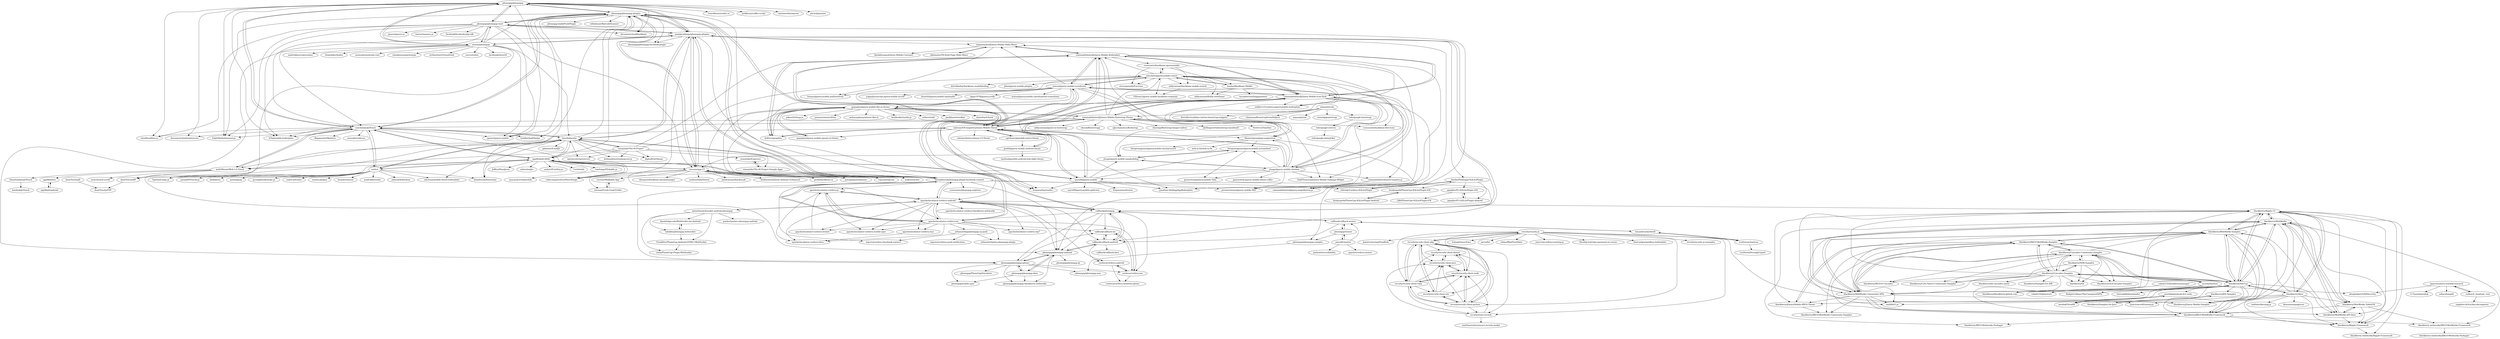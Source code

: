 digraph G {
"phonegap/phonegap" -> "phonegap/phonegap-plugins"
"phonegap/phonegap" -> "phonegap/phonegap-start"
"phonegap/phonegap" -> "jquery/jquery-mobile" ["e"=1]
"phonegap/phonegap" -> "documentcloud/backbone" ["e"=1]
"phonegap/phonegap" -> "documentcloud/underscore" ["e"=1]
"phonegap/phonegap" -> "purplecabbage/phonegap-plugins"
"phonegap/phonegap" -> "cloudhead/less.js" ["e"=1]
"phonegap/phonegap" -> "senchalabs/jQTouch"
"phonegap/phonegap" -> "sintaxi/phonegap"
"phonegap/phonegap" -> "LearnBoost/socket.io" ["e"=1]
"phonegap/phonegap" -> "jashkenas/coffee-script" ["e"=1]
"phonegap/phonegap" -> "EightMedia/hammer.js" ["e"=1]
"phonegap/phonegap" -> "visionmedia/express" ["e"=1]
"phonegap/phonegap" -> "pivotal/jasmine" ["e"=1]
"phonegap/phonegap" -> "h5bp/mobile-boilerplate" ["e"=1]
"mwaylabs/The-M-Project" -> "mwaylabs/Espresso"
"mwaylabs/The-M-Project" -> "mwaylabs/The-M-Project-Sample-Apps"
"mwaylabs/The-M-Project" -> "davebalmer/jo"
"mwaylabs/The-M-Project" -> "commadelimited/jQuery-Mobile-Boilerplate"
"mwaylabs/The-M-Project" -> "azicchetti/jquerymobile-router"
"mwaylabs/The-M-Project" -> "sproutcore/sproutcore" ["e"=1]
"mwaylabs/The-M-Project" -> "webmademovies/popcorn-js" ["e"=1]
"mwaylabs/The-M-Project" -> "digitalfruit/limejs" ["e"=1]
"mwaylabs/The-M-Project" -> "appMobi/jQ.Mobi"
"mwaylabs/The-M-Project" -> "web20boom/Web-2.0-Touch"
"mwaylabs/The-M-Project-Sample-Apps" -> "mwaylabs/Espresso"
"blackberry/NDK-Samples" -> "blackberry/Cascades-Community-Samples"
"blackberry/NDK-Samples" -> "blackberry/Cascades-Samples"
"blackberry/NDK-Samples" -> "blackberry/Core-Native-Community-Samples"
"blackberry/NDK-Samples" -> "blackberry/Qt"
"blackberry/NDK-Samples" -> "blackberry/Qt2Cascades-Samples"
"phonegap/phonegap-start" -> "phonegap/phonegap"
"phonegap/phonegap-start" -> "phonegap/phonegap-plugins"
"phonegap/phonegap-start" -> "purplecabbage/phonegap-plugins"
"phonegap/phonegap-start" -> "sintaxi/phonegap"
"phonegap/phonegap-start" -> "jquery/jquery-mobile" ["e"=1]
"phonegap/phonegap-start" -> "phonegap/phonegap-samples"
"phonegap/phonegap-start" -> "documentcloud/backbone" ["e"=1]
"phonegap/phonegap-start" -> "triceam/app-UI"
"phonegap/phonegap-start" -> "jquery/jquery-ui" ["e"=1]
"phonegap/phonegap-start" -> "h5bp/mobile-boilerplate" ["e"=1]
"phonegap/phonegap-start" -> "cloudhead/less.js" ["e"=1]
"phonegap/phonegap-start" -> "senchalabs/jQTouch"
"phonegap/phonegap-start" -> "EightMedia/hammer.js" ["e"=1]
"phonegap/phonegap-start" -> "bartaz/impress.js" ["e"=1]
"phonegap/phonegap-start" -> "facebook/facebook-php-sdk" ["e"=1]
"appMobi/jQ.Mobi" -> "xui/xui"
"appMobi/jQ.Mobi" -> "TapQuo/Lungo.js" ["e"=1]
"appMobi/jQ.Mobi" -> "davebalmer/jo"
"appMobi/jQ.Mobi" -> "senchalabs/jQTouch"
"appMobi/jQ.Mobi" -> "callback/phonegap"
"appMobi/jQ.Mobi" -> "davejohnson/phonegap-plugin-facebook-connect"
"appMobi/jQ.Mobi" -> "phonegap/phonegap-plugins"
"appMobi/jQ.Mobi" -> "Coreh/nide" ["e"=1]
"appMobi/jQ.Mobi" -> "codecomputerlove/PhotoSwipe" ["e"=1]
"appMobi/jQ.Mobi" -> "JeffreyZhao/jscex" ["e"=1]
"appMobi/jQ.Mobi" -> "triceam/app-UI"
"appMobi/jQ.Mobi" -> "web20boom/Web-2.0-Touch"
"appMobi/jQ.Mobi" -> "yahoo/mojito" ["e"=1]
"appMobi/jQ.Mobi" -> "andyet/ICanHaz.js" ["e"=1]
"appMobi/jQ.Mobi" -> "tomlongo/Flickable.js"
"azicchetti/jquerymobile-router" -> "ccoenraets/backbone-jquerymobile"
"azicchetti/jquerymobile-router" -> "jblas/jquery-mobile-plugins"
"azicchetti/jquerymobile-router" -> "bnolan/Backbone-Mobile"
"azicchetti/jquerymobile-router" -> "commadelimited/jQuery-Mobile-Icon-Pack"
"azicchetti/jquerymobile-router" -> "sebbie1o1/cordova-jquerymobile-boilerplate"
"azicchetti/jquerymobile-router" -> "ToddThomson/jQuery-Mobile-Subpage-Widget"
"azicchetti/jquerymobile-router" -> "addyosmani/backbone-mobile-search"
"azicchetti/jquerymobile-router" -> "filamentgroup/jqm-pagination"
"azicchetti/jquerymobile-router" -> "derickbailey/backbone.modelbinding" ["e"=1]
"azicchetti/jquerymobile-router" -> "frequent/bartender"
"azicchetti/jquerymobile-router" -> "addyosmani/flickly-wireframe"
"azicchetti/jquerymobile-router" -> "Filirom1/jquery-mobile-backbone-requirejs"
"azicchetti/jquerymobile-router" -> "watusi/jquery-mobile-iscrollview"
"azicchetti/jquerymobile-router" -> "commadelimited/jQuery-Mobile-Boilerplate"
"azicchetti/jquerymobile-router" -> "stevenpsmith/Exercise"
"ccoenraets/backbone-jquerymobile" -> "azicchetti/jquerymobile-router"
"ccoenraets/backbone-jquerymobile" -> "bnolan/Backbone-Mobile"
"ccoenraets/backbone-jquerymobile" -> "ccoenraets/backbone-directory" ["e"=1]
"ccoenraets/backbone-jquerymobile" -> "addyosmani/backbone-mobile-search"
"ccoenraets/backbone-jquerymobile" -> "stevenpsmith/Exercise"
"blackberry/WebWorks" -> "blackberry/WebWorks-TabletOS"
"blackberry/WebWorks" -> "blackberry/WebWorks-API-Docs"
"blackberry/WebWorks" -> "blackberry/WebWorks-Samples"
"blackberry/WebWorks" -> "blackberry/BB10-WebWorks-Framework"
"blackberry/WebWorks" -> "blackberry/Ripple-Framework"
"blackberry/WebWorks" -> "blackberry/Ripple-UI"
"blackberry/WebWorks" -> "blackberry-webworks/BB10-WebWorks-Framework"
"blackberry/WebWorks" -> "blackberry/bbUI.js"
"blackberry/WebWorks" -> "blackberry/WebWorks-Community-APIs"
"blackberry/WebWorks" -> "blackberry/BB10-Webworks-Packager"
"blackberry/WebWorks" -> "tneil/bbUI.js"
"xsacha/Sachesi" -> "mordak/playbook-dev-tools"
"xsacha/Sachesi" -> "thurask/bbdownloader"
"xsacha/Sachesi" -> "blackberry/Cascades-Samples"
"xsacha/Sachesi" -> "blackberry/Cascades-Community-Samples"
"xsacha/Sachesi" -> "mordak/Term48"
"xsacha/Sachesi" -> "RodgerLeblanc/TheUnexposedAPIs"
"xsacha/Sachesi" -> "cobalt232/playstore"
"xsacha/Sachesi" -> "alexplaskett/QNXSecurity"
"callback/phonegap" -> "callback/callback-android"
"callback/phonegap" -> "callback/callback-ios"
"callback/phonegap" -> "callback/callback-weinre"
"callback/phonegap" -> "apache/incubator-cordova-android"
"callback/phonegap" -> "phonegap/phonegap-android"
"callback/phonegap" -> "cordova/cordova-ios"
"callback/phonegap" -> "appMobi/jQ.Mobi"
"callback/phonegap" -> "phonegap/phonegap-iphone"
"callback/phonegap" -> "apache/incubator-cordova-ios"
"callback/phonegap" -> "purplecabbage/phonegap-plugins"
"anismiles/websocket-android-phonegap" -> "FreakDev/PhoneGap-Android-HTML5-WebSocket"
"anismiles/websocket-android-phonegap" -> "remy/PhoneGap-Plugin-WebSocket"
"anismiles/websocket-android-phonegap" -> "mkuklis/phonegap-websocket"
"anismiles/websocket-android-phonegap" -> "pusher/pusher-phonegap-android"
"anismiles/websocket-android-phonegap" -> "apache/incubator-cordova-android"
"anismiles/websocket-android-phonegap" -> "knowledgecode/WebSocket-for-Android"
"apache/incubator-cordova-android" -> "apache/incubator-cordova-ios"
"apache/incubator-cordova-android" -> "apache/incubator-cordova-js"
"apache/incubator-cordova-android" -> "apache/incubator-cordova-docs"
"apache/incubator-cordova-android" -> "apache/incubator-cordova-wp7"
"apache/incubator-cordova-android" -> "callback/callback-android"
"apache/incubator-cordova-android" -> "apache/incubator-cordova-mobile-spec"
"apache/incubator-cordova-android" -> "callback/phonegap"
"apache/incubator-cordova-android" -> "cordova/cordova-android"
"apache/incubator-cordova-android" -> "davejohnson/phonegap-plugin-facebook-connect"
"apache/incubator-cordova-android" -> "apache/incubator-cordova-mac"
"apache/incubator-cordova-android" -> "phonegap/phonegap-android"
"apache/incubator-cordova-android" -> "apache/incubator-cordova-weinre"
"apache/incubator-cordova-android" -> "apache/incubator-cordova-blackberry-webworks"
"apache/incubator-cordova-android" -> "anismiles/websocket-android-phonegap"
"apache/incubator-cordova-android" -> "blackberry/Ripple-UI"
"blackberry/Ripple-UI" -> "blackberry/Ripple-Framework"
"blackberry/Ripple-UI" -> "blackberry/WebWorks"
"blackberry/Ripple-UI" -> "blackberry/BB10-WebWorks-Framework"
"blackberry/Ripple-UI" -> "blackberry/WebWorks-Samples"
"blackberry/Ripple-UI" -> "blackberry/bbUI.js"
"blackberry/Ripple-UI" -> "blackberry/WebWorks-API-Docs"
"blackberry/Ripple-UI" -> "blackberry/WebWorks-TabletOS"
"blackberry/Ripple-UI" -> "blackberry/Alice"
"blackberry/Ripple-UI" -> "blackberry-webworks/Ripple-Framework"
"blackberry/Ripple-UI" -> "blackberry/blackberry.github.com"
"blackberry/Ripple-UI" -> "blackberry/WebWorks-Community-APIs"
"blackberry/Ripple-UI" -> "blackberry/jQueryMobile-BB10-Theme"
"ea/bosch_headunit_root" -> "sapphire-bt/lcn2kai-decompress"
"ea/bosch_headunit_root" -> "sgayou/subaru-starlink-research"
"phonegap/phonegap-iphone" -> "phonegap/phonegap-android"
"phonegap/phonegap-iphone" -> "phonegap/phonegap-blackberry-webworks"
"phonegap/phonegap-iphone" -> "phonegap/phonegap-docs"
"phonegap/phonegap-iphone" -> "phonegap/mobile-spec"
"phonegap/phonegap-iphone" -> "phonegap/phonegap-mac"
"phonegap/phonegap-iphone" -> "cordova/cordova-ios"
"phonegap/phonegap-iphone" -> "callback/callback-ios"
"phonegap/phonegap-iphone" -> "phonegap/PhoneGapSimulator"
"phonegap/phonegap-plugins" -> "phonegap/phonegap"
"phonegap/phonegap-plugins" -> "purplecabbage/phonegap-plugins"
"phonegap/phonegap-plugins" -> "phonegap/phonegap-start"
"phonegap/phonegap-plugins" -> "davejohnson/phonegap-plugin-facebook-connect"
"phonegap/phonegap-plugins" -> "jquery/jquery-mobile" ["e"=1]
"phonegap/phonegap-plugins" -> "triceam/app-UI"
"phonegap/phonegap-plugins" -> "EightMedia/hammer.js" ["e"=1]
"phonegap/phonegap-plugins" -> "brianleroux/lawnchair" ["e"=1]
"phonegap/phonegap-plugins" -> "senchalabs/jQTouch"
"phonegap/phonegap-plugins" -> "bradbirdsall/Swipe" ["e"=1]
"phonegap/phonegap-plugins" -> "phonegap-build/PushPlugin" ["e"=1]
"phonegap/phonegap-plugins" -> "documentcloud/backbone" ["e"=1]
"phonegap/phonegap-plugins" -> "apache/incubator-cordova-ios"
"phonegap/phonegap-plugins" -> "phonegap/phonegap-facebook-plugin" ["e"=1]
"phonegap/phonegap-plugins" -> "wildabeast/BarcodeScanner" ["e"=1]
"sgayou/subaru-starlink-research" -> "ea/bosch_headunit_root"
"sgayou/subaru-starlink-research" -> "G-Two/subarulink"
"sgayou/subaru-starlink-research" -> "alexplaskett/QNXSecurity"
"sgayou/subaru-starlink-research" -> "askac/dumpifs"
"sintaxi/phonegap" -> "phonegap/phonegap-start"
"sintaxi/phonegap" -> "madrobby/scriptaculous" ["e"=1]
"sintaxi/phonegap" -> "phonegap/phonegap"
"sintaxi/phonegap" -> "purplecabbage/phonegap-plugins"
"sintaxi/phonegap" -> "rhomobile/rhodes" ["e"=1]
"sintaxi/phonegap" -> "senchalabs/jQTouch"
"sintaxi/phonegap" -> "mootools/mootools-core" ["e"=1]
"sintaxi/phonegap" -> "sstephenson/prototype" ["e"=1]
"sintaxi/phonegap" -> "davebalmer/jo"
"sintaxi/phonegap" -> "cyrilmottier/GreenDroid" ["e"=1]
"sintaxi/phonegap" -> "phonegap/phonegap-plugins"
"sintaxi/phonegap" -> "jquery/jquery-mobile" ["e"=1]
"sintaxi/phonegap" -> "phonegap/phonegap-android"
"sintaxi/phonegap" -> "sorccu/cufon" ["e"=1]
"sintaxi/phonegap" -> "facebook/three20" ["e"=1]
"commadelimited/jQuery-Mobile-Icon-Pack" -> "commadelimited/jQuery-Mobile-Boilerplate"
"commadelimited/jQuery-Mobile-Icon-Pack" -> "commadelimited/jQuery-Mobile-Bootstrap-Theme"
"commadelimited/jQuery-Mobile-Icon-Pack" -> "watusi/jquery-mobile-iscrollview"
"commadelimited/jQuery-Mobile-Icon-Pack" -> "azicchetti/jquerymobile-router"
"commadelimited/jQuery-Mobile-Icon-Pack" -> "frequent/bartender"
"commadelimited/jQuery-Mobile-Icon-Pack" -> "jtsage/jquery-mobile-datebox"
"commadelimited/jQuery-Mobile-Icon-Pack" -> "taitems/iOS-Inspired-jQuery-Mobile-Theme"
"commadelimited/jQuery-Mobile-Icon-Pack" -> "commadelimited/jquery.swipeButton.js"
"commadelimited/jQuery-Mobile-Icon-Pack" -> "tegansnyder/JQuery-Mobile-Slide-Menu"
"commadelimited/jQuery-Mobile-Icon-Pack" -> "commadelimited/autoComplete.js"
"commadelimited/jQuery-Mobile-Icon-Pack" -> "asyraf9/jquery-mobile"
"commadelimited/jQuery-Mobile-Icon-Pack" -> "filamentgroup/jqm-pagination"
"commadelimited/jQuery-Mobile-Icon-Pack" -> "jonathan-fielding/AppBoilerplate"
"commadelimited/jQuery-Mobile-Icon-Pack" -> "ququplay/jquery-mobile-flat-ui-theme"
"commadelimited/jQuery-Mobile-Icon-Pack" -> "sebbie1o1/cordova-jquerymobile-boilerplate"
"davejohnson/phonegap-plugin-facebook-connect" -> "purplecabbage/phonegap-plugins"
"davejohnson/phonegap-plugin-facebook-connect" -> "phonegap/phonegap-plugins"
"davejohnson/phonegap-plugin-facebook-connect" -> "mgcrea/cordova-facebook-connect"
"davejohnson/phonegap-plugin-facebook-connect" -> "apache/incubator-cordova-ios"
"davejohnson/phonegap-plugin-facebook-connect" -> "apache/incubator-cordova-android"
"davejohnson/phonegap-plugin-facebook-connect" -> "chbrody/Cordova-SQLitePlugin"
"davejohnson/phonegap-plugin-facebook-connect" -> "davebalmer/jo"
"davejohnson/phonegap-plugin-facebook-connect" -> "appMobi/jQ.Mobi"
"davejohnson/phonegap-plugin-facebook-connect" -> "phonegap/phonegap-iphone"
"davejohnson/phonegap-plugin-facebook-connect" -> "callback/callback-android"
"davejohnson/phonegap-plugin-facebook-connect" -> "phonegap/phonegap"
"davejohnson/phonegap-plugin-facebook-connect" -> "triceam/app-UI"
"davejohnson/phonegap-plugin-facebook-connect" -> "apache/incubator-cordova-js"
"davejohnson/phonegap-plugin-facebook-connect" -> "ccoenraets/phonegap-explorer"
"davejohnson/phonegap-plugin-facebook-connect" -> "phonegap/phonegap-android"
"davibe/Phonegap-SQLitePlugin" -> "chbrody/Cordova-SQLitePlugin"
"davibe/Phonegap-SQLitePlugin" -> "pgsqlite/PG-SQLitePlugin-iOS"
"davibe/Phonegap-SQLitePlugin" -> "brodyspark/PhoneGap-SQLitePlugin-iOS"
"davibe/Phonegap-SQLitePlugin" -> "pgsqlite/PG-SQLitePlugin-Android"
"knowledgecode/WebSocket-for-Android" -> "mkuklis/phonegap-websocket"
"mkuklis/phonegap-websocket" -> "knowledgecode/WebSocket-for-Android"
"mkuklis/phonegap-websocket" -> "FreakDev/PhoneGap-Android-HTML5-WebSocket"
"blackberry/BB10-WebWorks-Samples" -> "blackberry/bbUI.js"
"blackberry/BB10-WebWorks-Samples" -> "blackberry/jQueryMobile-BB10-Theme"
"blackberry/BB10-WebWorks-Samples" -> "blackberry/WebWorks-Samples"
"blackberry/BB10-WebWorks-Samples" -> "blackberry/BB10-WebWorks-Community-Samples"
"blackberry/BB10-WebWorks-Samples" -> "blackberry/BB10-WebWorks-Framework"
"blackberry/BB10-WebWorks-Samples" -> "blackberry/WebWorks-Community-APIs"
"blackberry/BB10-WebWorks-Samples" -> "blackberry/Cascades-Samples"
"blackberry/BB10-WebWorks-Samples" -> "blackberry/Cascades-Community-Samples"
"mquan/lavish" -> "mquan/prizm"
"mquan/lavish" -> "wizardg/paintstrap"
"mquan/lavish" -> "devtellect/sublime-twitter-bootstrap-snippets" ["e"=1]
"mquan/lavish" -> "vlamanna/BootstrapFormHelpers" ["e"=1]
"mquan/lavish" -> "commadelimited/jQuery-Mobile-Bootstrap-Theme"
"mquan/lavish" -> "todc/google-bootstrap"
"senchalabs/jQTouch" -> "web20boom/Web-2.0-Touch"
"senchalabs/jQTouch" -> "jquery/jquery-mobile" ["e"=1]
"senchalabs/jQTouch" -> "xui/xui"
"senchalabs/jQTouch" -> "h5bp/mobile-boilerplate" ["e"=1]
"senchalabs/jQTouch" -> "phonegap/phonegap"
"senchalabs/jQTouch" -> "phonegap/phonegap-plugins"
"senchalabs/jQTouch" -> "bradbirdsall/Swipe" ["e"=1]
"senchalabs/jQTouch" -> "cloudhead/less.js" ["e"=1]
"senchalabs/jQTouch" -> "davebalmer/jo"
"senchalabs/jQTouch" -> "documentcloud/underscore" ["e"=1]
"senchalabs/jQTouch" -> "codecomputerlove/PhotoSwipe" ["e"=1]
"senchalabs/jQTouch" -> "dhgamache/Skeleton" ["e"=1]
"senchalabs/jQTouch" -> "EightMedia/hammer.js" ["e"=1]
"senchalabs/jQTouch" -> "appMobi/jQ.Mobi"
"senchalabs/jQTouch" -> "zencoder/video-js" ["e"=1]
"web20boom/Web-2.0-Touch" -> "senchalabs/jQTouch"
"web20boom/Web-2.0-Touch" -> "DataZombies/jQTouch"
"web20boom/Web-2.0-Touch" -> "neave/touch-scroll"
"web20boom/Web-2.0-Touch" -> "doat/TouchyBP"
"web20boom/Web-2.0-Touch" -> "appMobi/ios"
"commadelimited/jQuery-Mobile-Bootstrap-Theme" -> "commadelimited/jQuery-Mobile-Icon-Pack"
"commadelimited/jQuery-Mobile-Bootstrap-Theme" -> "ququplay/jquery-mobile-flat-ui-theme"
"commadelimited/jQuery-Mobile-Bootstrap-Theme" -> "addyosmani/jquery-ui-bootstrap" ["e"=1]
"commadelimited/jQuery-Mobile-Bootstrap-Theme" -> "ckrack/fbootstrapp" ["e"=1]
"commadelimited/jQuery-Mobile-Bootstrap-Theme" -> "taitems/iOS-Inspired-jQuery-Mobile-Theme"
"commadelimited/jQuery-Mobile-Bootstrap-Theme" -> "ajkochanowicz/Kickstrap" ["e"=1]
"commadelimited/jQuery-Mobile-Bootstrap-Theme" -> "blueimp/Bootstrap-Image-Gallery" ["e"=1]
"commadelimited/jQuery-Mobile-Bootstrap-Theme" -> "commadelimited/jQuery-Mobile-Boilerplate"
"commadelimited/jQuery-Mobile-Bootstrap-Theme" -> "jhollingworth/bootstrap-wysihtml5" ["e"=1]
"commadelimited/jQuery-Mobile-Bootstrap-Theme" -> "triceam/app-UI"
"commadelimited/jQuery-Mobile-Bootstrap-Theme" -> "h5bp/mobile-boilerplate" ["e"=1]
"commadelimited/jQuery-Mobile-Bootstrap-Theme" -> "VeriteCo/Timeline" ["e"=1]
"commadelimited/jQuery-Mobile-Bootstrap-Theme" -> "ccoenraets/backbone-directory" ["e"=1]
"commadelimited/jQuery-Mobile-Bootstrap-Theme" -> "senchalabs/jQTouch"
"commadelimited/jQuery-Mobile-Bootstrap-Theme" -> "azicchetti/jquerymobile-router"
"davebalmer/jo" -> "xui/xui"
"davebalmer/jo" -> "mwaylabs/The-M-Project"
"davebalmer/jo" -> "purplecabbage/phonegap-plugins"
"davebalmer/jo" -> "TapQuo/Lungo.js" ["e"=1]
"davebalmer/jo" -> "appMobi/jQ.Mobi"
"davebalmer/jo" -> "sproutcore/sproutcore" ["e"=1]
"davebalmer/jo" -> "senchalabs/jQTouch"
"davebalmer/jo" -> "shichuan/mobile-html5-boilerplate" ["e"=1]
"davebalmer/jo" -> "davejohnson/phonegap-plugin-facebook-connect"
"davebalmer/jo" -> "brianleroux/lawnchair" ["e"=1]
"davebalmer/jo" -> "phonegap/phonegap-plugins"
"davebalmer/jo" -> "web20boom/Web-2.0-Touch"
"davebalmer/jo" -> "gskinner/EaselJS" ["e"=1]
"davebalmer/jo" -> "webmademovies/popcorn-js" ["e"=1]
"davebalmer/jo" -> "digitalfruit/limejs" ["e"=1]
"jtsage/jquery-mobile-datebox" -> "jtsage/jquery-mobile-simpledialog"
"jtsage/jquery-mobile-datebox" -> "hiroprotagonist/jquery.mobile.actionsheet"
"jtsage/jquery-mobile-datebox" -> "commadelimited/jQuery-Mobile-Icon-Pack"
"jtsage/jquery-mobile-datebox" -> "filamentgroup/jqm-pagination"
"jtsage/jquery-mobile-datebox" -> "jeromeetienne/jquery-mobile-960"
"jtsage/jquery-mobile-datebox" -> "watusi/jquery-mobile-iscrollview"
"jtsage/jquery-mobile-datebox" -> "asyraf9/jquery-mobile"
"jtsage/jquery-mobile-datebox" -> "taitems/iOS-Inspired-jQuery-Mobile-Theme"
"jtsage/jquery-mobile-datebox" -> "azicchetti/jquerymobile-router"
"jtsage/jquery-mobile-datebox" -> "ToddThomson/jQuery-Mobile-Subpage-Widget"
"jtsage/jquery-mobile-datebox" -> "jquery/web-jquery-mobile-theme-roller" ["e"=1]
"jtsage/jquery-mobile-datebox" -> "groovetrain/jQuery.mobile-Tabs"
"jtsage/jquery-mobile-datebox" -> "commadelimited/autoComplete.js"
"jtsage/jquery-mobile-datebox" -> "codecomputerlove/PhotoSwipe" ["e"=1]
"jtsage/jquery-mobile-datebox" -> "commadelimited/jQuery-Mobile-Bootstrap-Theme"
"ququplay/jquery-mobile-flat-ui-theme" -> "ququplay/jquery-mobile-square-ui-theme"
"ququplay/jquery-mobile-flat-ui-theme" -> "commadelimited/jQuery-Mobile-Bootstrap-Theme"
"ququplay/jquery-mobile-flat-ui-theme" -> "driftyco/graphite"
"ququplay/jquery-mobile-flat-ui-theme" -> "heelhook/chardin.js" ["e"=1]
"ququplay/jquery-mobile-flat-ui-theme" -> "artberri/sidr" ["e"=1]
"ququplay/jquery-mobile-flat-ui-theme" -> "commadelimited/jQuery-Mobile-Icon-Pack"
"ququplay/jquery-mobile-flat-ui-theme" -> "topcoat/topcoat" ["e"=1]
"ququplay/jquery-mobile-flat-ui-theme" -> "maker/ratchet" ["e"=1]
"ququplay/jquery-mobile-flat-ui-theme" -> "paulkinzett/toolbar" ["e"=1]
"ququplay/jquery-mobile-flat-ui-theme" -> "damirfoy/iCheck" ["e"=1]
"ququplay/jquery-mobile-flat-ui-theme" -> "justspamjustin/junior" ["e"=1]
"ququplay/jquery-mobile-flat-ui-theme" -> "jakiestfu/Snap.js" ["e"=1]
"ququplay/jquery-mobile-flat-ui-theme" -> "jaunesarmiento/fries" ["e"=1]
"ququplay/jquery-mobile-flat-ui-theme" -> "taitems/iOS-Inspired-jQuery-Mobile-Theme"
"ququplay/jquery-mobile-flat-ui-theme" -> "websymphony/almost-flat-ui" ["e"=1]
"lexandera/Aardwolf" -> "LeaVerou/chainvas"
"lexandera/Aardwolf" -> "callback/callback-weinre"
"callback/callback-weinre" -> "phonegap/weinre"
"callback/callback-weinre" -> "callback/phonegap"
"callback/callback-weinre" -> "lexandera/Aardwolf"
"callback/callback-weinre" -> "callback/callback-android"
"cordova/cordova-android" -> "cordova/cordova-ios"
"cordova/cordova-android" -> "cordova/cordova-windows-phone"
"cordova/cordova-ios" -> "cordova/cordova-android"
"cordova/cordova-ios" -> "cordova/cordova-windows-phone"
"cordova/cordova-ios" -> "callback/callback-ios"
"urbanairship/phonegap-ua-push" -> "urbanairship/ios-phonegap-plugin"
"urbanairship/phonegap-ua-push" -> "mgcrea/cordova-push-notification"
"urbanairship/phonegap-ua-push" -> "mgcrea/cordova-facebook-connect"
"tomlongo/Flickable.js" -> "max-power/swipeslide" ["e"=1]
"ququplay/jquery-mobile-square-ui-theme" -> "ququplay/jquery-mobile-flat-ui-theme"
"blackberry/BB10-WebWorks-Framework" -> "blackberry/BB10-Webworks-Packager"
"blackberry/BB10-WebWorks-Framework" -> "blackberry/Ripple-Framework"
"blackberry/BB10-WebWorks-Framework" -> "blackberry-webworks/BB10-WebWorks-Framework"
"blackberry/Cascades-Community-Samples" -> "blackberry/Cascades-Samples"
"blackberry/Cascades-Community-Samples" -> "blackberry/NDK-Samples"
"blackberry/Cascades-Community-Samples" -> "blackberry/Core-Native-Community-Samples"
"blackberry/Cascades-Community-Samples" -> "blackberry/Qt"
"blackberry/Cascades-Community-Samples" -> "blackberry/WebWorks-Community-APIs"
"blackberry/Cascades-Community-Samples" -> "blackberry/BB10-WebWorks-Samples"
"blackberry/Cascades-Community-Samples" -> "blackberry/bbUI.js"
"blackberry/Cascades-Community-Samples" -> "blackberry/Qt2Cascades-Samples"
"blackberry/Cascades-Community-Samples" -> "blackberry/WebWorks-Samples"
"blackberry/Cascades-Community-Samples" -> "blackberry/BES10-Cascades"
"blackberry/Cascades-Samples" -> "blackberry/Cascades-Community-Samples"
"blackberry/Cascades-Samples" -> "blackberry/NDK-Samples"
"blackberry/Cascades-Samples" -> "blackberry/BB10-WebWorks-Samples"
"blackberry/Cascades-Samples" -> "blackberry/bbUI.js"
"blackberry/Cascades-Samples" -> "blackberry/Core-Native-Community-Samples"
"blackberry/Cascades-Samples" -> "blackberry/Qt"
"blackberry/Cascades-Samples" -> "xsacha/Sachesi"
"blackberry/Cascades-Samples" -> "blackberry/WebWorks-Samples"
"blackberry/Cascades-Samples" -> "blackberry/bb-cascades-oauth"
"blackberry/Cascades-Samples" -> "blackberry/Qt2Cascades-Samples"
"blackberry/Cascades-Samples" -> "blackberry/WebWorks-Community-APIs"
"blackberry/Cascades-Samples" -> "blackberry/Ripple-UI"
"blackberry/Cascades-Samples" -> "blackberry/BB10-WebWorks-Framework"
"blackberry/Cascades-Samples" -> "blackberry/BES10-Cascades"
"blackberry/Cascades-Samples" -> "blackberry/Samples-for-AIR"
"blackberry/bbUI.js" -> "blackberry/BB10-WebWorks-Samples"
"blackberry/bbUI.js" -> "blackberry/WebWorks-Community-APIs"
"blackberry/bbUI.js" -> "blackberry/WebWorks-Samples"
"blackberry/bbUI.js" -> "blackberry/BB10-WebWorks-Framework"
"blackberry/bbUI.js" -> "blackberry/jQueryMobile-BB10-Theme"
"blackberry/bbUI.js" -> "blackberry/Ripple-UI"
"blackberry/bbUI.js" -> "blackberry/WebWorks"
"blackberry/bbUI.js" -> "blackberry/Cascades-Samples"
"blackberry/bbUI.js" -> "blackberry/Cascades-Community-Samples"
"blackberry/bbUI.js" -> "blackberry/Alice"
"blackberry/bbUI.js" -> "tneil/bbUI.js"
"blackberry/bbUI.js" -> "blackberry/jQuery-Mobile-Samples"
"blackberry/bbUI.js" -> "blackberry/blackberry.github.com"
"blackberry/bbUI.js" -> "blackberry/WebWorks-API-Docs"
"blackberry/bbUI.js" -> "blackberry/JDE-Samples"
"pmuellr/weinre" -> "phonegap/weinre"
"pmuellr/weinre" -> "joehewitt/scrollability" ["e"=1]
"pmuellr/weinre" -> "callback/callback-weinre"
"pmuellr/weinre" -> "apache/cordova-weinre" ["e"=1]
"triceam/app-UI" -> "triceam/Walkable-App"
"triceam/app-UI" -> "phonegap/phonegap-plugins"
"triceam/app-UI" -> "maker/ratchet" ["e"=1]
"triceam/app-UI" -> "pwalczyszyn/backstack" ["e"=1]
"triceam/app-UI" -> "triceam/Fresh-Food-Finder"
"triceam/app-UI" -> "codecomputerlove/PhotoSwipe" ["e"=1]
"triceam/app-UI" -> "benbarnett/jQuery-Animate-Enhanced" ["e"=1]
"triceam/app-UI" -> "perka/backbone-ui" ["e"=1]
"triceam/app-UI" -> "topcoat/topcoat" ["e"=1]
"triceam/app-UI" -> "justspamjustin/junior" ["e"=1]
"triceam/app-UI" -> "tbranyen/backbone.layoutmanager" ["e"=1]
"triceam/app-UI" -> "davejohnson/phonegap-plugin-facebook-connect"
"triceam/app-UI" -> "appMobi/jQ.Mobi"
"triceam/app-UI" -> "purplecabbage/phonegap-plugins"
"triceam/app-UI" -> "walmartlabs/thorax" ["e"=1]
"recurly/recurly-js" -> "recurly/recurly-client-php"
"recurly/recurly-js" -> "recurly/recurly-client-ruby"
"recurly/recurly-js" -> "recurly/recurly-js-examples"
"recurly/recurly-js" -> "LeaVerou/chainvas"
"recurly/recurly-js" -> "JamieLottering/DropKick" ["e"=1]
"recurly/recurly-js" -> "recurly/recurly-client-python"
"recurly/recurly-js" -> "josscrowcroft/money.js" ["e"=1]
"recurly/recurly-js" -> "lrsjng/jQuery.fracs" ["e"=1]
"recurly/recurly-js" -> "javve/list" ["e"=1]
"recurly/recurly-js" -> "recurly/react-recurly"
"recurly/recurly-js" -> "recurly/recurly-client-net"
"recurly/recurly-js" -> "mbmufffin/FlexSlider" ["e"=1]
"recurly/recurly-js" -> "josscrowcroft/accounting.js" ["e"=1]
"recurly/recurly-js" -> "fireship-io/stripe-payments-js-course" ["e"=1]
"recurly/recurly-js" -> "thatcoolguy/gridless-boilerplate" ["e"=1]
"watusi/jquery-mobile-iscrollview" -> "commadelimited/jQuery-Mobile-Icon-Pack"
"watusi/jquery-mobile-iscrollview" -> "yappo/javascript-jquery.mobile.iscroll"
"watusi/jquery-mobile-iscrollview" -> "commadelimited/jQuery-Mobile-Boilerplate"
"watusi/jquery-mobile-iscrollview" -> "jtsage/jquery-mobile-datebox"
"watusi/jquery-mobile-iscrollview" -> "azicchetti/jquerymobile-router"
"watusi/jquery-mobile-iscrollview" -> "taitems/iOS-Inspired-jQuery-Mobile-Theme"
"watusi/jquery-mobile-iscrollview" -> "jtsage/jquery-mobile-simpledialog"
"watusi/jquery-mobile-iscrollview" -> "dcarrith/jquery.mobile.lazyloader"
"watusi/jquery-mobile-iscrollview" -> "jonathan-fielding/AppBoilerplate"
"watusi/jquery-mobile-iscrollview" -> "zippy1978/jquery.scrollz"
"watusi/jquery-mobile-iscrollview" -> "watusi/jquery.mobile.simultaneous-transitions"
"watusi/jquery-mobile-iscrollview" -> "tegansnyder/JQuery-Mobile-Slide-Menu"
"watusi/jquery-mobile-iscrollview" -> "funayoi/jquery.mobile.pulltorefresh"
"watusi/jquery-mobile-iscrollview" -> "ToddThomson/jQuery-Mobile-Subpage-Widget"
"watusi/jquery-mobile-iscrollview" -> "driftyco/graphite"
"commadelimited/jQuery-Mobile-Boilerplate" -> "commadelimited/jQuery-Mobile-Icon-Pack"
"commadelimited/jQuery-Mobile-Boilerplate" -> "taitems/iOS-Inspired-jQuery-Mobile-Theme"
"commadelimited/jQuery-Mobile-Boilerplate" -> "jonathan-fielding/AppBoilerplate"
"commadelimited/jQuery-Mobile-Boilerplate" -> "tegansnyder/JQuery-Mobile-Slide-Menu"
"commadelimited/jQuery-Mobile-Boilerplate" -> "watusi/jquery-mobile-iscrollview"
"commadelimited/jQuery-Mobile-Boilerplate" -> "jtsage/jquery-mobile-simpledialog"
"commadelimited/jQuery-Mobile-Boilerplate" -> "jeromeetienne/jquery-mobile-960"
"commadelimited/jQuery-Mobile-Boilerplate" -> "driftyco/graphite"
"commadelimited/jQuery-Mobile-Boilerplate" -> "ccoenraets/backbone-jquerymobile"
"commadelimited/jQuery-Mobile-Boilerplate" -> "asyraf9/jquery-mobile"
"commadelimited/jQuery-Mobile-Boilerplate" -> "sebbie1o1/cordova-jquerymobile-boilerplate"
"sgrebnov/jqmobile-metro-theme" -> "jjoe64/jquery-mobile-android-theme"
"sgrebnov/jqmobile-metro-theme" -> "taitems/iOS-Inspired-jQuery-Mobile-Theme"
"phonegap/phonegap-docs" -> "phonegap/phonegap-blackberry-webworks"
"phonegap/phonegap-docs" -> "phonegap/phonegap-iphone"
"phonegap/phonegap-docs" -> "phonegap/mobile-spec"
"phonegap/phonegap-docs" -> "phonegap/phonegap-android"
"blackberry/WebWorks-Community-APIs" -> "blackberry/WebWorks-Samples"
"blackberry/WebWorks-Community-APIs" -> "blackberry/bbUI.js"
"blackberry/WebWorks-Community-APIs" -> "blackberry/BB10-WebWorks-Framework"
"blackberry/WebWorks-Community-APIs" -> "blackberry/BB10-WebWorks-Samples"
"blackberry/WebWorks-Community-APIs" -> "blackberry/jQueryMobile-BB10-Theme"
"blackberry/WebWorks-Community-APIs" -> "blackberry/WebWorks-API-Docs"
"blackberry/WebWorks-Community-APIs" -> "tneil/bbUI.js"
"blackberry/WebWorks-Community-APIs" -> "blackberry/BB10-WebWorks-Community-Samples"
"blackberry/WebWorks-Community-APIs" -> "blackberry/Cascades-Community-Samples"
"blackberry/WebWorks-Community-APIs" -> "blackberry/WebWorks"
"blackberry/WebWorks-Community-APIs" -> "blackberry/jQuery-Mobile-Samples"
"commadelimited/autoComplete.js" -> "commadelimited/jquery.swipeButton.js"
"purplecabbage/phonegap-plugins" -> "phonegap/phonegap-plugins"
"purplecabbage/phonegap-plugins" -> "davejohnson/phonegap-plugin-facebook-connect"
"purplecabbage/phonegap-plugins" -> "phonegap/phonegap-start"
"purplecabbage/phonegap-plugins" -> "davebalmer/jo"
"purplecabbage/phonegap-plugins" -> "phonegap/phonegap"
"purplecabbage/phonegap-plugins" -> "sintaxi/phonegap"
"purplecabbage/phonegap-plugins" -> "triceam/app-UI"
"purplecabbage/phonegap-plugins" -> "phonegap/phonegap-iphone"
"purplecabbage/phonegap-plugins" -> "callback/phonegap"
"purplecabbage/phonegap-plugins" -> "apache/incubator-cordova-ios"
"purplecabbage/phonegap-plugins" -> "phonegap/phonegap-facebook-plugin" ["e"=1]
"purplecabbage/phonegap-plugins" -> "phonegap/phonegap-android"
"purplecabbage/phonegap-plugins" -> "davibe/Phonegap-SQLitePlugin"
"purplecabbage/phonegap-plugins" -> "tegansnyder/JQuery-Mobile-Slide-Menu"
"purplecabbage/phonegap-plugins" -> "apache/incubator-cordova-android"
"doat/TouchyBP" -> "doat/TouchyPHP"
"taitems/iOS-Inspired-jQuery-Mobile-Theme" -> "jjoe64/jquery-mobile-android-theme"
"taitems/iOS-Inspired-jQuery-Mobile-Theme" -> "commadelimited/jQuery-Mobile-Boilerplate"
"taitems/iOS-Inspired-jQuery-Mobile-Theme" -> "commadelimited/jQuery-Mobile-Icon-Pack"
"taitems/iOS-Inspired-jQuery-Mobile-Theme" -> "sgrebnov/jqmobile-metro-theme"
"taitems/iOS-Inspired-jQuery-Mobile-Theme" -> "driftyco/graphite"
"taitems/iOS-Inspired-jQuery-Mobile-Theme" -> "watusi/jquery-mobile-iscrollview"
"taitems/iOS-Inspired-jQuery-Mobile-Theme" -> "commadelimited/jQuery-Mobile-Bootstrap-Theme"
"taitems/iOS-Inspired-jQuery-Mobile-Theme" -> "asyraf9/jquery-mobile"
"taitems/iOS-Inspired-jQuery-Mobile-Theme" -> "frequent/bartender"
"taitems/iOS-Inspired-jQuery-Mobile-Theme" -> "jtsage/jquery-mobile-datebox"
"taitems/iOS-Inspired-jQuery-Mobile-Theme" -> "taitems/Aristo-jQuery-UI-Theme" ["e"=1]
"taitems/iOS-Inspired-jQuery-Mobile-Theme" -> "filamentgroup/jqm-pagination"
"taitems/iOS-Inspired-jQuery-Mobile-Theme" -> "ququplay/jquery-mobile-square-ui-theme"
"taitems/iOS-Inspired-jQuery-Mobile-Theme" -> "doat/TouchyBP"
"taitems/iOS-Inspired-jQuery-Mobile-Theme" -> "ququplay/jquery-mobile-flat-ui-theme"
"asyraf9/jquery-mobile" -> "frequent/multiview"
"asyraf9/jquery-mobile" -> "hiroprotagonist/jquery.mobile.actionsheet"
"asyraf9/jquery-mobile" -> "jonathan-fielding/AppBoilerplate"
"asyraf9/jquery-mobile" -> "jtsage/jquery-mobile-simpledialog"
"asyraf9/jquery-mobile" -> "asyraf9/jquerymobile-splitview"
"asyraf9/jquery-mobile" -> "commadelimited/jQuery-Mobile-Icon-Pack"
"asyraf9/jquery-mobile" -> "commadelimited/jQuery-Mobile-Boilerplate"
"asyraf9/jquery-mobile" -> "jeromeetienne/jquery-mobile-960"
"asyraf9/jquery-mobile" -> "taitems/iOS-Inspired-jQuery-Mobile-Theme"
"asyraf9/jquery-mobile" -> "frequent/bartender"
"bnolan/Backbone-Mobile" -> "incandescent/happypointer"
"bnolan/Backbone-Mobile" -> "addyosmani/flickly-wireframe"
"bnolan/Backbone-Mobile" -> "azicchetti/jquerymobile-router"
"hiroprotagonist/jquery.mobile.actionsheet" -> "jtsage/jquery-mobile-simpledialog"
"hiroprotagonist/jquery.mobile.actionsheet" -> "groovetrain/jQuery.mobile-Tabs"
"jtsage/jquery-mobile-simpledialog" -> "hiroprotagonist/jquery.mobile.actionsheet"
"jtsage/jquery-mobile-simpledialog" -> "jtsage/jquery-mobile-datebox"
"tegansnyder/JQuery-Mobile-Slide-Menu" -> "aldomatic/FB-Style-Page-Slide-Menu"
"tegansnyder/JQuery-Mobile-Slide-Menu" -> "commadelimited/jQuery-Mobile-Boilerplate"
"tegansnyder/JQuery-Mobile-Slide-Menu" -> "blackdynamo/jQuery-Mobile-Carousel"
"tegansnyder/JQuery-Mobile-Slide-Menu" -> "commadelimited/jQuery-Mobile-Icon-Pack"
"tegansnyder/JQuery-Mobile-Slide-Menu" -> "funayoi/jquery.mobile.pulltorefresh"
"blackberry/Samples-for-Java" -> "blackberry/JDE-Samples"
"driftyco/graphite" -> "ququplay/jquery-mobile-flat-ui-theme"
"driftyco/graphite" -> "taitems/iOS-Inspired-jQuery-Mobile-Theme"
"driftyco/graphite" -> "commadelimited/jQuery-Mobile-Boilerplate"
"LeaVerou/chainvas" -> "LeaVerou/StronglyTyped"
"LeaVerou/chainvas" -> "lexandera/Aardwolf"
"blackberry/Alice" -> "blackberry/WebWorks-TabletOS"
"blackberry/Alice" -> "blackberry/WebWorks"
"blackberry/Alice" -> "blackberry/Ripple-UI"
"blackberry/Alice" -> "blackberry/WebWorks-Samples"
"blackberry/Alice" -> "blackberry/bbUI.js"
"blackberry/Alice" -> "blackberry/Ripple-Framework"
"blackberry/Alice" -> "josscrowcroft/money.js" ["e"=1]
"blackberry/Alice" -> "blackberry/BB10-WebWorks-Framework"
"blackberry/Alice" -> "endtwist/kerning.js" ["e"=1]
"blackberry/Alice" -> "blackberry/jQuery-Mobile-Samples"
"blackberry/Alice" -> "bluesmoon/pngtocss" ["e"=1]
"mwaylabs/Espresso" -> "mwaylabs/The-M-Project-Sample-Apps"
"todc/google-bootstrap" -> "todc/google-select2"
"apache/incubator-cordova-ios" -> "apache/incubator-cordova-android"
"apache/incubator-cordova-ios" -> "apache/incubator-cordova-js"
"apache/incubator-cordova-ios" -> "apache/incubator-cordova-mac"
"apache/incubator-cordova-ios" -> "apache/incubator-cordova-docs"
"apache/incubator-cordova-ios" -> "cordova/cordova-ios"
"apache/incubator-cordova-ios" -> "apache/incubator-cordova-mobile-spec"
"apache/incubator-cordova-ios" -> "apache/incubator-cordova-weinre"
"apache/incubator-cordova-ios" -> "davejohnson/phonegap-plugin-facebook-connect"
"apache/incubator-cordova-ios" -> "callback/callback-ios"
"apache/incubator-cordova-ios" -> "apache/incubator-cordova-wp7"
"apache/incubator-cordova-ios" -> "urbanairship/ios-phonegap-plugin"
"apache/incubator-cordova-ios" -> "urbanairship/phonegap-ua-push"
"apache/incubator-cordova-ios" -> "phonegap/phonegap-plugins"
"apache/incubator-cordova-mac" -> "apache/incubator-cordova-docs"
"cobalt232/blackberrymanager" -> "cobalt232/playstore"
"triceam/Walkable-App" -> "triceam/Fresh-Food-Finder"
"blackberry/JDE-Samples" -> "blackberry/Samples-for-Java"
"triceam/Fresh-Food-Finder" -> "triceam/Walkable-App"
"phonegap/phonegap-android" -> "phonegap/phonegap-iphone"
"phonegap/phonegap-android" -> "callback/callback-android"
"phonegap/phonegap-android" -> "phonegap/phonegap-blackberry-webworks"
"phonegap/phonegap-android" -> "phonegap/phonegap-docs"
"phonegap/phonegap-android" -> "phonegap/phonegap-qt"
"recurly/recurly-client-net" -> "recurly/recurly-client-java"
"recurly/recurly-client-net" -> "recurly/recurly-client-node"
"recurly/recurly-client-net" -> "recurly/recurly-client-python"
"recurly/recurly-client-net" -> "recurly/recurly-client-php"
"blackberry/jQueryMobile-BB10-Theme" -> "blackberry/BB10-WebWorks-Samples"
"blackberry/jQueryMobile-BB10-Theme" -> "blackberry/BB10-WebWorks-Community-Samples"
"recurly/recurly-client-php" -> "recurly/recurly-client-java"
"recurly/recurly-client-php" -> "recurly/recurly-client-node"
"recurly/recurly-client-php" -> "recurly/recurly-client-python"
"recurly/recurly-client-php" -> "recurly/recurly-client-ruby"
"recurly/recurly-client-php" -> "recurly/recurly-client-dotnet"
"recurly/recurly-client-php" -> "recurly/recurly-client-net"
"recurly/recurly-client-php" -> "recurly/react-recurly"
"recurly/recurly-client-php" -> "recurly/recurly-js"
"filamentgroup/jqm-pagination" -> "hiroprotagonist/jquery.mobile.instantsearch"
"filamentgroup/jqm-pagination" -> "commadelimited/jquery.swipeButton.js"
"filamentgroup/jqm-pagination" -> "hiroprotagonist/jquery.mobile.actionsheet"
"filamentgroup/jqm-pagination" -> "web-ui-fw/web-ui-fw"
"DataZombies/jQTouch" -> "beedesk/jQTouch"
"jjoe64/jquery-mobile-android-theme" -> "enathu/jqmobile-android-holo-light-theme"
"jjoe64/jquery-mobile-android-theme" -> "taitems/iOS-Inspired-jQuery-Mobile-Theme"
"recurly/recurly-client-ruby" -> "recurly/recurly-client-node"
"recurly/recurly-client-ruby" -> "recurly/recurly-client-java"
"recurly/recurly-client-ruby" -> "recurly/recurly-client-python"
"recurly/recurly-client-ruby" -> "recurly/recurly-client-php"
"recurly/recurly-client-ruby" -> "recurly/recurly-client-dotnet"
"recurly/recurly-client-ruby" -> "recurly/recurly-client-net"
"recurly/recurly-client-ruby" -> "recurly/react-recurly"
"blackberry/Ripple-Framework" -> "blackberry-webworks/Ripple-Framework"
"xui/xui" -> "davebalmer/jo"
"xui/xui" -> "xui/xui-plugins"
"xui/xui" -> "brianleroux/xui"
"xui/xui" -> "madrobby/emile" ["e"=1]
"xui/xui" -> "shichuan/mobile-html5-boilerplate" ["e"=1]
"xui/xui" -> "julienw/dollardom" ["e"=1]
"xui/xui" -> "senchalabs/jQTouch"
"xui/xui" -> "appMobi/jQ.Mobi"
"xui/xui" -> "jairajs89/Touchy.js" ["e"=1]
"xui/xui" -> "brianleroux/lawnchair" ["e"=1]
"xui/xui" -> "ded/qwery" ["e"=1]
"xui/xui" -> "TapQuo/Lungo.js" ["e"=1]
"xui/xui" -> "mythz/jquip" ["e"=1]
"xui/xui" -> "jyoungblood/smoke.js" ["e"=1]
"xui/xui" -> "ender-js/Ender" ["e"=1]
"recurly/recurly-client-java" -> "recurly/recurly-client-node"
"recurly/recurly-client-java" -> "recurly/recurly-client-dotnet"
"recurly/recurly-client-node" -> "recurly/recurly-client-java"
"recurly/recurly-client-node" -> "recurly/recurly-client-python"
"recurly/recurly-client-node" -> "recurly/recurly-client-dotnet"
"recurly/recurly-client-node" -> "recurly/recurly-client-ruby"
"recurly/recurly-client-python" -> "recurly/recurly-client-node"
"recurly/recurly-client-python" -> "recurly/recurly-client-java"
"recurly/recurly-client-python" -> "recurly/recurly-client-ruby"
"recurly/recurly-client-python" -> "recurly/recurly-client-dotnet"
"recurly/recurly-client-python" -> "recurly/recurly-client-php"
"recurly/recurly-client-python" -> "recurly/recurly-client-net"
"recurly/recurly-client-python" -> "recurly/react-recurly"
"aldomatic/FB-Style-Page-Slide-Menu" -> "tegansnyder/JQuery-Mobile-Slide-Menu"
"pgsqlite/PG-SQLitePlugin-Android" -> "pgsqlite/PG-SQLitePlugin-iOS"
"pgsqlite/PG-SQLitePlugin-iOS" -> "pgsqlite/PG-SQLitePlugin-Android"
"pgsqlite/PG-SQLitePlugin-iOS" -> "j3k0/PhoneGap-SQLitePlugin-iOS"
"FreakDev/PhoneGap-Android-HTML5-WebSocket" -> "remy/PhoneGap-Plugin-WebSocket"
"blackberry/WebWorks-Samples" -> "blackberry/WebWorks"
"blackberry/WebWorks-Samples" -> "blackberry/WebWorks-Community-APIs"
"blackberry/WebWorks-Samples" -> "blackberry/BB10-WebWorks-Samples"
"blackberry/WebWorks-Samples" -> "blackberry/WebWorks-API-Docs"
"blackberry/WebWorks-Samples" -> "tneil/bbUI.js"
"blackberry/WebWorks-Samples" -> "blackberry/jQuery-Mobile-Samples"
"blackberry/WebWorks-Samples" -> "blackberry/bbUI.js"
"blackberry/WebWorks-Samples" -> "blackberry/BB10-WebWorks-Framework"
"blackberry/WebWorks-Samples" -> "blackberry/Ripple-Framework"
"blackberry/WebWorks-Samples" -> "blackberry/Ripple-UI"
"blackberry/WebWorks-Samples" -> "blackberry/blackberry.github.com"
"appMobi/android" -> "appMobi/ios"
"phonegap/weinre" -> "callback/callback-weinre"
"phonegap/weinre" -> "phonegap/phonegap-samples"
"phonegap/weinre" -> "pmuellr/weinre"
"callback/callback-android" -> "callback/callback-ios"
"callback/callback-android" -> "cordova/cordova-android"
"callback/callback-android" -> "callback/phonegap"
"callback/callback-android" -> "callback/callback-docs"
"callback/callback-android" -> "phonegap/phonegap-android"
"appMobi/ios" -> "appMobi/android"
"apache/incubator-cordova-weinre" -> "apache/incubator-cordova-js"
"phonegap/phonegap-samples" -> "phonegap/phonegap-mac"
"apache/incubator-cordova-js" -> "apache/incubator-cordova-android"
"apache/incubator-cordova-js" -> "apache/incubator-cordova-docs"
"apache/incubator-cordova-js" -> "apache/incubator-cordova-ios"
"apache/incubator-cordova-js" -> "apache/incubator-cordova-mobile-spec"
"mordak/playbook-dev-tools" -> "mordak/Term48"
"brodyspark/PhoneGap-SQLitePlugin-Android" -> "brodyspark/PhoneGap-SQLitePlugin-iOS"
"brodyspark/PhoneGap-SQLitePlugin-iOS" -> "brodyspark/PhoneGap-SQLitePlugin-Android"
"chbrody/Cordova-SQLitePlugin" -> "davibe/Phonegap-SQLitePlugin"
"callback/callback-ios" -> "callback/callback-android"
"callback/callback-ios" -> "cordova/cordova-ios"
"recurly/recurly-client-dotnet" -> "recurly/recurly-client-java"
"recurly/recurly-client-dotnet" -> "recurly/recurly-client-node"
"doat/TouchyJS" -> "doat/TouchyPHP"
"blackberry/WebWorks-API-Docs" -> "blackberry/WebWorks-TabletOS"
"blackberry/WebWorks-API-Docs" -> "blackberry/WebWorks"
"blackberry/WebWorks-API-Docs" -> "blackberry/Ripple-Framework"
"addyosmani/backbone-mobile-search" -> "Filirom1/jquery-mobile-backbone-requirejs"
"recurly/react-recurly" -> "recurly/recurly-client-java"
"recurly/react-recurly" -> "matthewrothery/react-recurly-modal"
"recurly/react-recurly" -> "recurly/recurly-client-node"
"blackberry/WebWorks-TabletOS" -> "blackberry/WebWorks-API-Docs"
"blackberry/WebWorks-TabletOS" -> "blackberry/WebWorks"
"blackberry/WebWorks-TabletOS" -> "blackberry/Ripple-Framework"
"blackberry/WebWorks-TabletOS" -> "blackberry/BB10-WebWorks-Framework"
"blackberry/WebWorks-TabletOS" -> "blackberry-webworks/BB10-WebWorks-Framework"
"mordak/Term48" -> "mordak/playbook-dev-tools"
"blackberry-webworks/BB10-WebWorks-Framework" -> "blackberry-webworks/BB10-Webworks-Packager"
"todc/google-select2" -> "todc/google-datepicker"
"phonegap/phonegap" ["l"="9.06,-33.211"]
"phonegap/phonegap-plugins" ["l"="9.13,-33.184"]
"phonegap/phonegap-start" ["l"="9.093,-33.202"]
"jquery/jquery-mobile" ["l"="11.329,-32.227"]
"documentcloud/backbone" ["l"="11.384,-32.152"]
"documentcloud/underscore" ["l"="11.41,-32.125"]
"purplecabbage/phonegap-plugins" ["l"="9.126,-33.208"]
"cloudhead/less.js" ["l"="11.389,-32.182"]
"senchalabs/jQTouch" ["l"="9.062,-33.162"]
"sintaxi/phonegap" ["l"="9.094,-33.228"]
"LearnBoost/socket.io" ["l"="11.626,-32.093"]
"jashkenas/coffee-script" ["l"="11.431,-32.105"]
"EightMedia/hammer.js" ["l"="11.084,-33.718"]
"visionmedia/express" ["l"="11.622,-32.119"]
"pivotal/jasmine" ["l"="11.467,-32.119"]
"h5bp/mobile-boilerplate" ["l"="11.078,-33.905"]
"mwaylabs/The-M-Project" ["l"="9.08,-33.09"]
"mwaylabs/Espresso" ["l"="9.108,-33.072"]
"mwaylabs/The-M-Project-Sample-Apps" ["l"="9.114,-33.086"]
"davebalmer/jo" ["l"="9.101,-33.153"]
"commadelimited/jQuery-Mobile-Boilerplate" ["l"="9.031,-33.01"]
"azicchetti/jquerymobile-router" ["l"="9.069,-32.977"]
"sproutcore/sproutcore" ["l"="11.379,-32.046"]
"webmademovies/popcorn-js" ["l"="11.404,-33.913"]
"digitalfruit/limejs" ["l"="-14.959,25.044"]
"appMobi/jQ.Mobi" ["l"="9.1,-33.171"]
"web20boom/Web-2.0-Touch" ["l"="9.026,-33.136"]
"blackberry/NDK-Samples" ["l"="9.556,-33.303"]
"blackberry/Cascades-Community-Samples" ["l"="9.532,-33.305"]
"blackberry/Cascades-Samples" ["l"="9.53,-33.32"]
"blackberry/Core-Native-Community-Samples" ["l"="9.551,-33.291"]
"blackberry/Qt" ["l"="9.561,-33.32"]
"blackberry/Qt2Cascades-Samples" ["l"="9.54,-33.293"]
"phonegap/phonegap-samples" ["l"="9.096,-33.283"]
"triceam/app-UI" ["l"="9.144,-33.154"]
"jquery/jquery-ui" ["l"="11.265,-32.247"]
"bartaz/impress.js" ["l"="26.89,-27.489"]
"facebook/facebook-php-sdk" ["l"="-28.201,-41.214"]
"xui/xui" ["l"="9.074,-33.133"]
"TapQuo/Lungo.js" ["l"="11.272,-33.984"]
"callback/phonegap" ["l"="9.16,-33.24"]
"davejohnson/phonegap-plugin-facebook-connect" ["l"="9.155,-33.21"]
"Coreh/nide" ["l"="11.649,-31.845"]
"codecomputerlove/PhotoSwipe" ["l"="11.233,-33.87"]
"JeffreyZhao/jscex" ["l"="13.765,-6.195"]
"yahoo/mojito" ["l"="11.539,-31.976"]
"andyet/ICanHaz.js" ["l"="11.395,-31.86"]
"tomlongo/Flickable.js" ["l"="9.007,-33.19"]
"ccoenraets/backbone-jquerymobile" ["l"="9.092,-32.968"]
"jblas/jquery-mobile-plugins" ["l"="9.076,-32.923"]
"bnolan/Backbone-Mobile" ["l"="9.116,-32.959"]
"commadelimited/jQuery-Mobile-Icon-Pack" ["l"="9.041,-32.996"]
"sebbie1o1/cordova-jquerymobile-boilerplate" ["l"="9.073,-33"]
"ToddThomson/jQuery-Mobile-Subpage-Widget" ["l"="9.023,-32.946"]
"addyosmani/backbone-mobile-search" ["l"="9.108,-32.939"]
"filamentgroup/jqm-pagination" ["l"="9.035,-32.955"]
"derickbailey/backbone.modelbinding" ["l"="11.237,-31.907"]
"frequent/bartender" ["l"="9.041,-32.978"]
"addyosmani/flickly-wireframe" ["l"="9.112,-32.979"]
"Filirom1/jquery-mobile-backbone-requirejs" ["l"="9.089,-32.936"]
"watusi/jquery-mobile-iscrollview" ["l"="9.023,-32.983"]
"stevenpsmith/Exercise" ["l"="9.085,-32.951"]
"ccoenraets/backbone-directory" ["l"="11.282,-31.941"]
"blackberry/WebWorks" ["l"="9.472,-33.323"]
"blackberry/WebWorks-TabletOS" ["l"="9.458,-33.34"]
"blackberry/WebWorks-API-Docs" ["l"="9.473,-33.333"]
"blackberry/WebWorks-Samples" ["l"="9.482,-33.309"]
"blackberry/BB10-WebWorks-Framework" ["l"="9.484,-33.33"]
"blackberry/Ripple-Framework" ["l"="9.458,-33.318"]
"blackberry/Ripple-UI" ["l"="9.45,-33.305"]
"blackberry-webworks/BB10-WebWorks-Framework" ["l"="9.469,-33.352"]
"blackberry/bbUI.js" ["l"="9.494,-33.32"]
"blackberry/WebWorks-Community-APIs" ["l"="9.497,-33.308"]
"blackberry/BB10-Webworks-Packager" ["l"="9.485,-33.349"]
"tneil/bbUI.js" ["l"="9.501,-33.333"]
"xsacha/Sachesi" ["l"="9.593,-33.324"]
"mordak/playbook-dev-tools" ["l"="9.627,-33.321"]
"thurask/bbdownloader" ["l"="9.607,-33.304"]
"mordak/Term48" ["l"="9.62,-33.334"]
"RodgerLeblanc/TheUnexposedAPIs" ["l"="9.612,-33.315"]
"cobalt232/playstore" ["l"="9.615,-33.353"]
"alexplaskett/QNXSecurity" ["l"="9.668,-33.331"]
"callback/callback-android" ["l"="9.173,-33.263"]
"callback/callback-ios" ["l"="9.183,-33.246"]
"callback/callback-weinre" ["l"="9.145,-33.321"]
"apache/incubator-cordova-android" ["l"="9.22,-33.245"]
"phonegap/phonegap-android" ["l"="9.142,-33.252"]
"cordova/cordova-ios" ["l"="9.195,-33.256"]
"phonegap/phonegap-iphone" ["l"="9.153,-33.265"]
"apache/incubator-cordova-ios" ["l"="9.196,-33.216"]
"anismiles/websocket-android-phonegap" ["l"="9.275,-33.284"]
"FreakDev/PhoneGap-Android-HTML5-WebSocket" ["l"="9.302,-33.295"]
"remy/PhoneGap-Plugin-WebSocket" ["l"="9.308,-33.277"]
"mkuklis/phonegap-websocket" ["l"="9.298,-33.318"]
"pusher/pusher-phonegap-android" ["l"="9.27,-33.309"]
"knowledgecode/WebSocket-for-Android" ["l"="9.318,-33.31"]
"apache/incubator-cordova-js" ["l"="9.215,-33.224"]
"apache/incubator-cordova-docs" ["l"="9.229,-33.215"]
"apache/incubator-cordova-wp7" ["l"="9.232,-33.229"]
"apache/incubator-cordova-mobile-spec" ["l"="9.204,-33.235"]
"cordova/cordova-android" ["l"="9.211,-33.267"]
"apache/incubator-cordova-mac" ["l"="9.248,-33.217"]
"apache/incubator-cordova-weinre" ["l"="9.25,-33.237"]
"apache/incubator-cordova-blackberry-webworks" ["l"="9.245,-33.262"]
"blackberry/Alice" ["l"="9.449,-33.327"]
"blackberry-webworks/Ripple-Framework" ["l"="9.431,-33.31"]
"blackberry/blackberry.github.com" ["l"="9.469,-33.288"]
"blackberry/jQueryMobile-BB10-Theme" ["l"="9.49,-33.288"]
"ea/bosch_headunit_root" ["l"="9.762,-33.328"]
"sapphire-bt/lcn2kai-decompress" ["l"="9.785,-33.323"]
"sgayou/subaru-starlink-research" ["l"="9.73,-33.339"]
"phonegap/phonegap-blackberry-webworks" ["l"="9.132,-33.273"]
"phonegap/phonegap-docs" ["l"="9.145,-33.283"]
"phonegap/mobile-spec" ["l"="9.167,-33.294"]
"phonegap/phonegap-mac" ["l"="9.12,-33.291"]
"phonegap/PhoneGapSimulator" ["l"="9.153,-33.295"]
"brianleroux/lawnchair" ["l"="11.38,-31.969"]
"bradbirdsall/Swipe" ["l"="11.139,-33.808"]
"phonegap-build/PushPlugin" ["l"="32.656,-31.102"]
"phonegap/phonegap-facebook-plugin" ["l"="32.606,-31.092"]
"wildabeast/BarcodeScanner" ["l"="32.641,-31.116"]
"G-Two/subarulink" ["l"="9.73,-33.363"]
"askac/dumpifs" ["l"="9.754,-33.356"]
"madrobby/scriptaculous" ["l"="11.195,-32.25"]
"rhomobile/rhodes" ["l"="9.049,-30.335"]
"mootools/mootools-core" ["l"="11.214,-32.305"]
"sstephenson/prototype" ["l"="11.245,-32.28"]
"cyrilmottier/GreenDroid" ["l"="48.072,0.295"]
"sorccu/cufon" ["l"="11.269,-33.705"]
"facebook/three20" ["l"="-52.029,1.924"]
"commadelimited/jQuery-Mobile-Bootstrap-Theme" ["l"="9.054,-33.038"]
"jtsage/jquery-mobile-datebox" ["l"="9.017,-32.968"]
"taitems/iOS-Inspired-jQuery-Mobile-Theme" ["l"="9.002,-33.007"]
"commadelimited/jquery.swipeButton.js" ["l"="9.058,-32.951"]
"tegansnyder/JQuery-Mobile-Slide-Menu" ["l"="9.08,-33.034"]
"commadelimited/autoComplete.js" ["l"="9.045,-32.937"]
"asyraf9/jquery-mobile" ["l"="8.997,-32.984"]
"jonathan-fielding/AppBoilerplate" ["l"="9.014,-32.996"]
"ququplay/jquery-mobile-flat-ui-theme" ["l"="9.007,-33.039"]
"mgcrea/cordova-facebook-connect" ["l"="9.211,-33.18"]
"chbrody/Cordova-SQLitePlugin" ["l"="9.089,-33.259"]
"ccoenraets/phonegap-explorer" ["l"="9.191,-33.272"]
"davibe/Phonegap-SQLitePlugin" ["l"="9.058,-33.274"]
"pgsqlite/PG-SQLitePlugin-iOS" ["l"="9.017,-33.29"]
"brodyspark/PhoneGap-SQLitePlugin-iOS" ["l"="9.034,-33.31"]
"pgsqlite/PG-SQLitePlugin-Android" ["l"="9.034,-33.291"]
"blackberry/BB10-WebWorks-Samples" ["l"="9.51,-33.301"]
"blackberry/BB10-WebWorks-Community-Samples" ["l"="9.509,-33.278"]
"mquan/lavish" ["l"="9.179,-32.979"]
"mquan/prizm" ["l"="9.196,-32.953"]
"wizardg/paintstrap" ["l"="9.219,-32.979"]
"devtellect/sublime-twitter-bootstrap-snippets" ["l"="10.058,-35.571"]
"vlamanna/BootstrapFormHelpers" ["l"="11.455,-33.586"]
"todc/google-bootstrap" ["l"="9.227,-32.942"]
"dhgamache/Skeleton" ["l"="11.233,-33.952"]
"zencoder/video-js" ["l"="11.199,-33.737"]
"DataZombies/jQTouch" ["l"="8.965,-33.161"]
"neave/touch-scroll" ["l"="8.987,-33.133"]
"doat/TouchyBP" ["l"="8.983,-33.081"]
"appMobi/ios" ["l"="8.958,-33.134"]
"addyosmani/jquery-ui-bootstrap" ["l"="11.397,-33.644"]
"ckrack/fbootstrapp" ["l"="11.355,-33.823"]
"ajkochanowicz/Kickstrap" ["l"="11.376,-33.825"]
"blueimp/Bootstrap-Image-Gallery" ["l"="11.29,-33.451"]
"jhollingworth/bootstrap-wysihtml5" ["l"="11.348,-33.596"]
"VeriteCo/Timeline" ["l"="11.332,-33.859"]
"shichuan/mobile-html5-boilerplate" ["l"="11.3,-33.992"]
"gskinner/EaselJS" ["l"="-14.966,25.093"]
"jtsage/jquery-mobile-simpledialog" ["l"="8.997,-32.966"]
"hiroprotagonist/jquery.mobile.actionsheet" ["l"="8.999,-32.949"]
"jeromeetienne/jquery-mobile-960" ["l"="8.975,-32.978"]
"jquery/web-jquery-mobile-theme-roller" ["l"="24.808,-0.369"]
"groovetrain/jQuery.mobile-Tabs" ["l"="8.995,-32.934"]
"ququplay/jquery-mobile-square-ui-theme" ["l"="8.974,-33.042"]
"driftyco/graphite" ["l"="8.987,-33.02"]
"heelhook/chardin.js" ["l"="11.035,-33.837"]
"artberri/sidr" ["l"="11.028,-33.768"]
"topcoat/topcoat" ["l"="10.945,-33.933"]
"maker/ratchet" ["l"="11.096,-33.888"]
"paulkinzett/toolbar" ["l"="11.124,-33.755"]
"damirfoy/iCheck" ["l"="11.062,-33.839"]
"justspamjustin/junior" ["l"="11.171,-33.971"]
"jakiestfu/Snap.js" ["l"="10.933,-33.774"]
"jaunesarmiento/fries" ["l"="11.051,-33.935"]
"websymphony/almost-flat-ui" ["l"="11.107,-34.008"]
"lexandera/Aardwolf" ["l"="9.137,-33.388"]
"LeaVerou/chainvas" ["l"="9.128,-33.442"]
"phonegap/weinre" ["l"="9.114,-33.329"]
"cordova/cordova-windows-phone" ["l"="9.216,-33.281"]
"urbanairship/phonegap-ua-push" ["l"="9.248,-33.179"]
"urbanairship/ios-phonegap-plugin" ["l"="9.235,-33.193"]
"mgcrea/cordova-push-notification" ["l"="9.286,-33.164"]
"max-power/swipeslide" ["l"="11.346,-7.892"]
"blackberry/BES10-Cascades" ["l"="9.547,-33.324"]
"blackberry/bb-cascades-oauth" ["l"="9.537,-33.343"]
"blackberry/Samples-for-AIR" ["l"="9.555,-33.342"]
"blackberry/jQuery-Mobile-Samples" ["l"="9.47,-33.303"]
"blackberry/JDE-Samples" ["l"="9.513,-33.367"]
"pmuellr/weinre" ["l"="9.12,-33.352"]
"joehewitt/scrollability" ["l"="11.345,-33.892"]
"apache/cordova-weinre" ["l"="32.633,-31.425"]
"triceam/Walkable-App" ["l"="9.183,-33.117"]
"pwalczyszyn/backstack" ["l"="10.988,-31.84"]
"triceam/Fresh-Food-Finder" ["l"="9.192,-33.133"]
"benbarnett/jQuery-Animate-Enhanced" ["l"="11.211,-33.718"]
"perka/backbone-ui" ["l"="11.202,-31.893"]
"tbranyen/backbone.layoutmanager" ["l"="11.249,-31.948"]
"walmartlabs/thorax" ["l"="11.292,-31.922"]
"recurly/recurly-js" ["l"="9.109,-33.52"]
"recurly/recurly-client-php" ["l"="9.108,-33.543"]
"recurly/recurly-client-ruby" ["l"="9.096,-33.558"]
"recurly/recurly-js-examples" ["l"="9.078,-33.511"]
"JamieLottering/DropKick" ["l"="11.349,-33.858"]
"recurly/recurly-client-python" ["l"="9.114,-33.554"]
"josscrowcroft/money.js" ["l"="11.459,-33.879"]
"lrsjng/jQuery.fracs" ["l"="11.479,-33.898"]
"javve/list" ["l"="11.345,-33.872"]
"recurly/react-recurly" ["l"="9.092,-33.546"]
"recurly/recurly-client-net" ["l"="9.125,-33.546"]
"mbmufffin/FlexSlider" ["l"="11.25,-33.96"]
"josscrowcroft/accounting.js" ["l"="11.395,-33.882"]
"fireship-io/stripe-payments-js-course" ["l"="29.456,-30.506"]
"thatcoolguy/gridless-boilerplate" ["l"="11.225,-34.005"]
"yappo/javascript-jquery.mobile.iscroll" ["l"="8.977,-32.956"]
"dcarrith/jquery.mobile.lazyloader" ["l"="8.975,-32.937"]
"zippy1978/jquery.scrollz" ["l"="9.005,-32.922"]
"watusi/jquery.mobile.simultaneous-transitions" ["l"="9.05,-32.964"]
"funayoi/jquery.mobile.pulltorefresh" ["l"="9.06,-33.01"]
"sgrebnov/jqmobile-metro-theme" ["l"="8.949,-33.016"]
"jjoe64/jquery-mobile-android-theme" ["l"="8.951,-32.998"]
"doat/TouchyPHP" ["l"="8.949,-33.085"]
"taitems/Aristo-jQuery-UI-Theme" ["l"="11.435,-33.869"]
"frequent/multiview" ["l"="8.949,-32.951"]
"asyraf9/jquerymobile-splitview" ["l"="8.942,-32.97"]
"incandescent/happypointer" ["l"="9.144,-32.933"]
"aldomatic/FB-Style-Page-Slide-Menu" ["l"="9.113,-33.022"]
"blackdynamo/jQuery-Mobile-Carousel" ["l"="9.126,-33.041"]
"blackberry/Samples-for-Java" ["l"="9.522,-33.389"]
"LeaVerou/StronglyTyped" ["l"="9.138,-33.464"]
"endtwist/kerning.js" ["l"="11.281,-33.907"]
"bluesmoon/pngtocss" ["l"="11.52,-34.054"]
"todc/google-select2" ["l"="9.248,-32.924"]
"cobalt232/blackberrymanager" ["l"="9.633,-33.375"]
"phonegap/phonegap-qt" ["l"="9.12,-33.265"]
"recurly/recurly-client-java" ["l"="9.105,-33.563"]
"recurly/recurly-client-node" ["l"="9.117,-33.565"]
"recurly/recurly-client-dotnet" ["l"="9.105,-33.573"]
"hiroprotagonist/jquery.mobile.instantsearch" ["l"="9.029,-32.922"]
"web-ui-fw/web-ui-fw" ["l"="9.042,-32.913"]
"beedesk/jQTouch" ["l"="8.931,-33.171"]
"enathu/jqmobile-android-holo-light-theme" ["l"="8.912,-32.994"]
"xui/xui-plugins" ["l"="9.039,-33.114"]
"brianleroux/xui" ["l"="9.058,-33.111"]
"madrobby/emile" ["l"="11.242,-31.749"]
"julienw/dollardom" ["l"="11.212,-31.762"]
"jairajs89/Touchy.js" ["l"="11.355,-33.937"]
"ded/qwery" ["l"="11.327,-31.882"]
"mythz/jquip" ["l"="11.472,-33.953"]
"jyoungblood/smoke.js" ["l"="11.411,-33.899"]
"ender-js/Ender" ["l"="11.392,-31.895"]
"j3k0/PhoneGap-SQLitePlugin-iOS" ["l"="8.995,-33.3"]
"appMobi/android" ["l"="8.932,-33.135"]
"callback/callback-docs" ["l"="9.188,-33.291"]
"brodyspark/PhoneGap-SQLitePlugin-Android" ["l"="9.021,-33.325"]
"doat/TouchyJS" ["l"="8.923,-33.087"]
"matthewrothery/react-recurly-modal" ["l"="9.068,-33.552"]
"blackberry-webworks/BB10-Webworks-Packager" ["l"="9.462,-33.373"]
"todc/google-datepicker" ["l"="9.263,-32.912"]
}